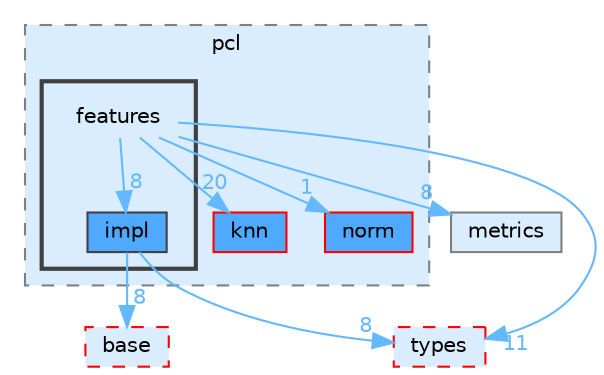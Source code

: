 digraph "src/include/cpp-toolbox/pcl/features"
{
 // LATEX_PDF_SIZE
  bgcolor="transparent";
  edge [fontname=Helvetica,fontsize=10,labelfontname=Helvetica,labelfontsize=10];
  node [fontname=Helvetica,fontsize=10,shape=box,height=0.2,width=0.4];
  compound=true
  subgraph clusterdir_f66d48d75a3d5d9d9a342840712bf869 {
    graph [ bgcolor="#daedff", pencolor="grey50", label="pcl", fontname=Helvetica,fontsize=10 style="filled,dashed", URL="dir_f66d48d75a3d5d9d9a342840712bf869.html",tooltip=""]
  dir_243df28db0ff42736885b37407e99842 [label="knn", fillcolor="#4ea9ff", color="red", style="filled", URL="dir_243df28db0ff42736885b37407e99842.html",tooltip=""];
  dir_6c22a3e908102dfdf116eefa475ceb6e [label="norm", fillcolor="#4ea9ff", color="red", style="filled", URL="dir_6c22a3e908102dfdf116eefa475ceb6e.html",tooltip=""];
  subgraph clusterdir_3033faa0859cd2b1d04ddc93749477b0 {
    graph [ bgcolor="#daedff", pencolor="grey25", label="", fontname=Helvetica,fontsize=10 style="filled,bold", URL="dir_3033faa0859cd2b1d04ddc93749477b0.html",tooltip=""]
    dir_3033faa0859cd2b1d04ddc93749477b0 [shape=plaintext, label="features"];
  dir_bfedba787398aa75fde62b5f96acdfab [label="impl", fillcolor="#4ea9ff", color="grey25", style="filled", URL="dir_bfedba787398aa75fde62b5f96acdfab.html",tooltip=""];
  }
  }
  dir_8fad4626683566b36de06301c858df30 [label="metrics", fillcolor="#daedff", color="grey50", style="filled", URL="dir_8fad4626683566b36de06301c858df30.html",tooltip=""];
  dir_d073c017754f5bdb7e8e1de8ad13b99a [label="types", fillcolor="#daedff", color="red", style="filled,dashed", URL="dir_d073c017754f5bdb7e8e1de8ad13b99a.html",tooltip=""];
  dir_175064ea02679cf4c3a50b5407502295 [label="base", fillcolor="#daedff", color="red", style="filled,dashed", URL="dir_175064ea02679cf4c3a50b5407502295.html",tooltip=""];
  dir_3033faa0859cd2b1d04ddc93749477b0->dir_243df28db0ff42736885b37407e99842 [headlabel="20", labeldistance=1.5 headhref="dir_000011_000028.html" href="dir_000011_000028.html" color="steelblue1" fontcolor="steelblue1"];
  dir_3033faa0859cd2b1d04ddc93749477b0->dir_6c22a3e908102dfdf116eefa475ceb6e [headlabel="1", labeldistance=1.5 headhref="dir_000011_000034.html" href="dir_000011_000034.html" color="steelblue1" fontcolor="steelblue1"];
  dir_3033faa0859cd2b1d04ddc93749477b0->dir_8fad4626683566b36de06301c858df30 [headlabel="8", labeldistance=1.5 headhref="dir_000011_000033.html" href="dir_000011_000033.html" color="steelblue1" fontcolor="steelblue1"];
  dir_3033faa0859cd2b1d04ddc93749477b0->dir_bfedba787398aa75fde62b5f96acdfab [headlabel="8", labeldistance=1.5 headhref="dir_000011_000020.html" href="dir_000011_000020.html" color="steelblue1" fontcolor="steelblue1"];
  dir_3033faa0859cd2b1d04ddc93749477b0->dir_d073c017754f5bdb7e8e1de8ad13b99a [headlabel="11", labeldistance=1.5 headhref="dir_000011_000039.html" href="dir_000011_000039.html" color="steelblue1" fontcolor="steelblue1"];
  dir_bfedba787398aa75fde62b5f96acdfab->dir_175064ea02679cf4c3a50b5407502295 [headlabel="8", labeldistance=1.5 headhref="dir_000020_000000.html" href="dir_000020_000000.html" color="steelblue1" fontcolor="steelblue1"];
  dir_bfedba787398aa75fde62b5f96acdfab->dir_d073c017754f5bdb7e8e1de8ad13b99a [headlabel="8", labeldistance=1.5 headhref="dir_000020_000039.html" href="dir_000020_000039.html" color="steelblue1" fontcolor="steelblue1"];
}
